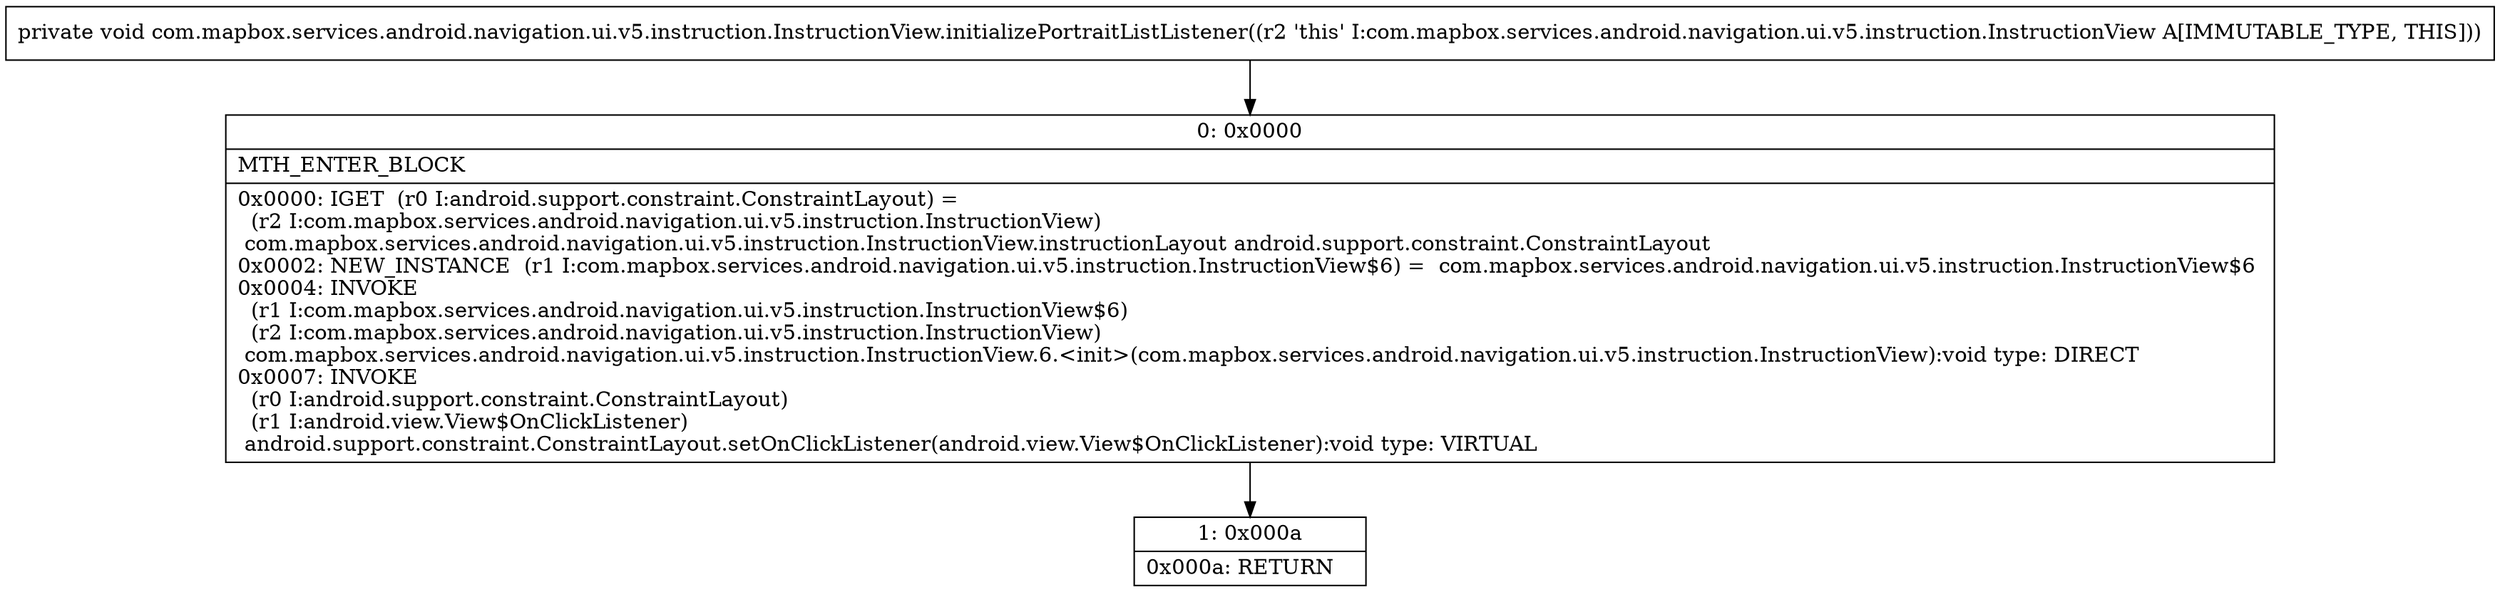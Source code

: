 digraph "CFG forcom.mapbox.services.android.navigation.ui.v5.instruction.InstructionView.initializePortraitListListener()V" {
Node_0 [shape=record,label="{0\:\ 0x0000|MTH_ENTER_BLOCK\l|0x0000: IGET  (r0 I:android.support.constraint.ConstraintLayout) = \l  (r2 I:com.mapbox.services.android.navigation.ui.v5.instruction.InstructionView)\l com.mapbox.services.android.navigation.ui.v5.instruction.InstructionView.instructionLayout android.support.constraint.ConstraintLayout \l0x0002: NEW_INSTANCE  (r1 I:com.mapbox.services.android.navigation.ui.v5.instruction.InstructionView$6) =  com.mapbox.services.android.navigation.ui.v5.instruction.InstructionView$6 \l0x0004: INVOKE  \l  (r1 I:com.mapbox.services.android.navigation.ui.v5.instruction.InstructionView$6)\l  (r2 I:com.mapbox.services.android.navigation.ui.v5.instruction.InstructionView)\l com.mapbox.services.android.navigation.ui.v5.instruction.InstructionView.6.\<init\>(com.mapbox.services.android.navigation.ui.v5.instruction.InstructionView):void type: DIRECT \l0x0007: INVOKE  \l  (r0 I:android.support.constraint.ConstraintLayout)\l  (r1 I:android.view.View$OnClickListener)\l android.support.constraint.ConstraintLayout.setOnClickListener(android.view.View$OnClickListener):void type: VIRTUAL \l}"];
Node_1 [shape=record,label="{1\:\ 0x000a|0x000a: RETURN   \l}"];
MethodNode[shape=record,label="{private void com.mapbox.services.android.navigation.ui.v5.instruction.InstructionView.initializePortraitListListener((r2 'this' I:com.mapbox.services.android.navigation.ui.v5.instruction.InstructionView A[IMMUTABLE_TYPE, THIS])) }"];
MethodNode -> Node_0;
Node_0 -> Node_1;
}

